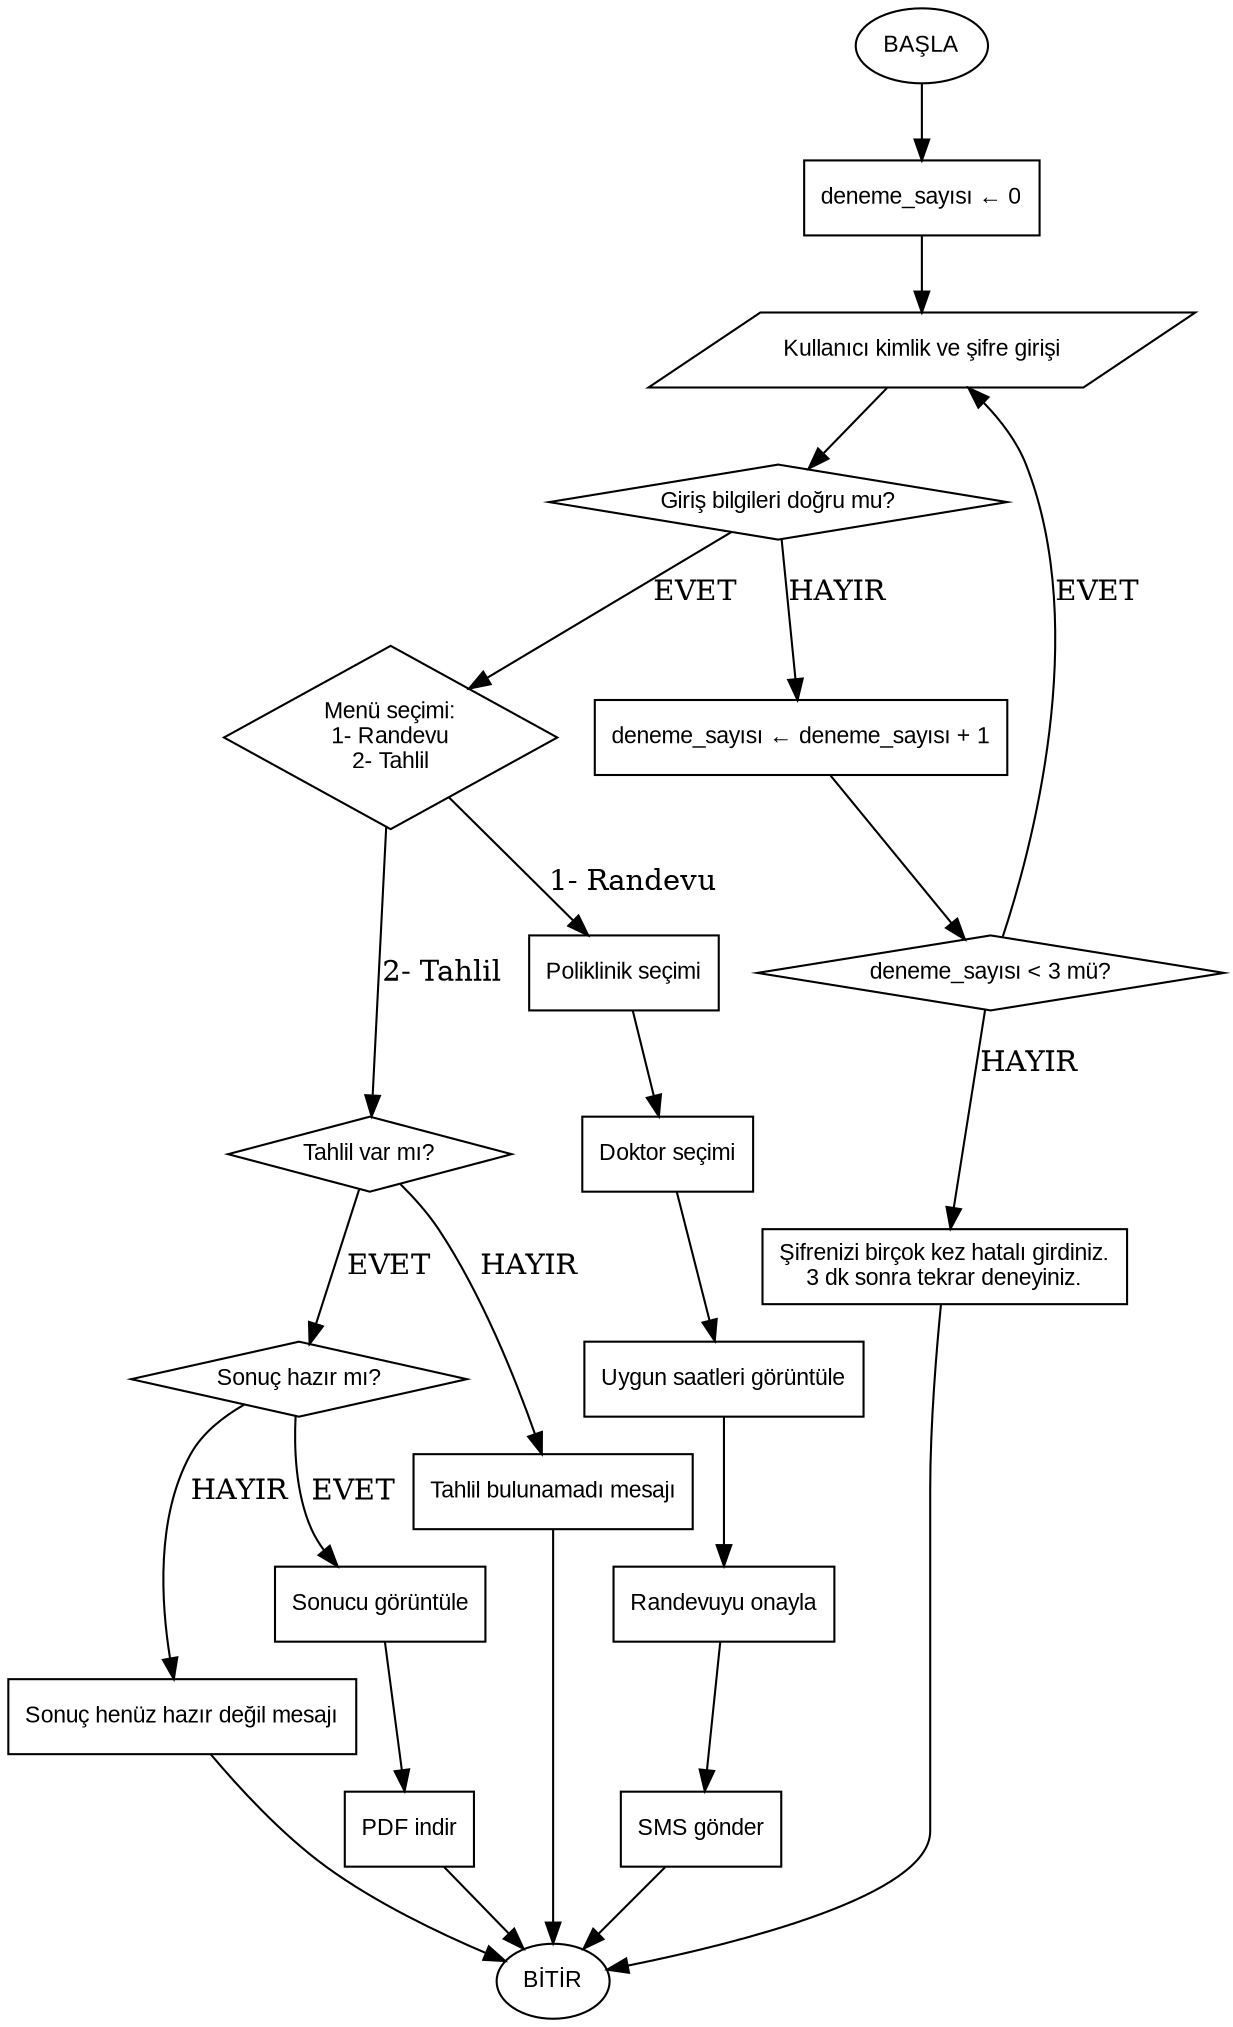 digraph Hastane_Islem_Sistemi {
    rankdir=TB;
    fontname="Arial";
    node [fontname="Arial", fontsize=11];

    // --- Düğüm tanımları ---
    basla [shape=oval, label="BAŞLA"];
    deneme_baslat [shape=rectangle, label="deneme_sayısı ← 0"];
    giris [shape=parallelogram, label="Kullanıcı kimlik ve şifre girişi"];
    kontrol_giris [shape=diamond, label="Giriş bilgileri doğru mu?"];
    deneme_arttir [shape=rectangle, label="deneme_sayısı ← deneme_sayısı + 1"];
    kontrol_deneme [shape=diamond, label="deneme_sayısı < 3 mü?"];
    bloke [shape=rectangle, label="Şifrenizi birçok kez hatalı girdiniz.\n3 dk sonra tekrar deneyiniz."];
    
    menu [shape=diamond, label="Menü seçimi:\n1- Randevu\n2- Tahlil"];
    
    // --- Randevu süreci ---
    poliklinik [shape=rectangle, label="Poliklinik seçimi"];
    doktor [shape=rectangle, label="Doktor seçimi"];
    saat [shape=rectangle, label="Uygun saatleri görüntüle"];
    onay [shape=rectangle, label="Randevuyu onayla"];
    sms [shape=rectangle, label="SMS gönder"];
    
    // --- Tahlil süreci ---
    tahlil_kontrol [shape=diamond, label="Tahlil var mı?"];
    sonuc_kontrol [shape=diamond, label="Sonuç hazır mı?"];
    goruntule [shape=rectangle, label="Sonucu görüntüle"];
    pdf [shape=rectangle, label="PDF indir"];
    bekle [shape=rectangle, label="Sonuç henüz hazır değil mesajı"];
    tahlil_yok [shape=rectangle, label="Tahlil bulunamadı mesajı"];
    
    bitir [shape=oval, label="BİTİR"];

    // --- Akış bağlantıları ---
    basla -> deneme_baslat;
    deneme_baslat -> giris;
    giris -> kontrol_giris;

    kontrol_giris -> menu [label="EVET"];
    kontrol_giris -> deneme_arttir [label="HAYIR"];

    deneme_arttir -> kontrol_deneme;
    kontrol_deneme -> giris [label="EVET"];
    kontrol_deneme -> bloke [label="HAYIR"];
    bloke -> bitir;

    // Menü seçimi
    menu -> poliklinik [label="1- Randevu"];
    menu -> tahlil_kontrol [label="2- Tahlil"];

    // Randevu akışı
    poliklinik -> doktor;
    doktor -> saat;
    saat -> onay;
    onay -> sms;
    sms -> bitir;

    // Tahlil akışı
    tahlil_kontrol -> sonuc_kontrol [label="EVET"];
    tahlil_kontrol -> tahlil_yok [label="HAYIR"];
    sonuc_kontrol -> goruntule [label="EVET"];
    sonuc_kontrol -> bekle [label="HAYIR"];
    goruntule -> pdf;
    pdf -> bitir;
    bekle -> bitir;
    tahlil_yok -> bitir;
}
